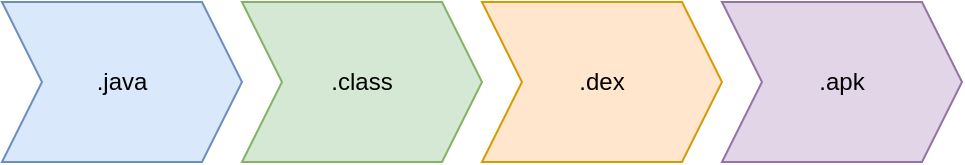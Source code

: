<mxfile version="11.2.9" type="device" pages="1"><diagram id="z1GWldei9q-5cVCledY7" name="Page-1"><mxGraphModel dx="1088" dy="577" grid="1" gridSize="10" guides="1" tooltips="1" connect="1" arrows="1" fold="1" page="1" pageScale="1" pageWidth="850" pageHeight="1100" math="0" shadow="0"><root><mxCell id="0"/><mxCell id="1" parent="0"/><mxCell id="RIbjq3cat-Ug0E5Ax5ZJ-1" value=".java" style="shape=step;perimeter=stepPerimeter;whiteSpace=wrap;html=1;fixedSize=1;fillColor=#dae8fc;strokeColor=#6c8ebf;" vertex="1" parent="1"><mxGeometry x="120" y="180" width="120" height="80" as="geometry"/></mxCell><mxCell id="RIbjq3cat-Ug0E5Ax5ZJ-2" value=".class" style="shape=step;perimeter=stepPerimeter;whiteSpace=wrap;html=1;fixedSize=1;fillColor=#d5e8d4;strokeColor=#82b366;" vertex="1" parent="1"><mxGeometry x="240" y="180" width="120" height="80" as="geometry"/></mxCell><mxCell id="RIbjq3cat-Ug0E5Ax5ZJ-3" value=".apk" style="shape=step;perimeter=stepPerimeter;whiteSpace=wrap;html=1;fixedSize=1;fillColor=#e1d5e7;strokeColor=#9673a6;" vertex="1" parent="1"><mxGeometry x="480" y="180" width="120" height="80" as="geometry"/></mxCell><mxCell id="RIbjq3cat-Ug0E5Ax5ZJ-4" value=".dex" style="shape=step;perimeter=stepPerimeter;whiteSpace=wrap;html=1;fixedSize=1;fillColor=#ffe6cc;strokeColor=#d79b00;" vertex="1" parent="1"><mxGeometry x="360" y="180" width="120" height="80" as="geometry"/></mxCell></root></mxGraphModel></diagram></mxfile>